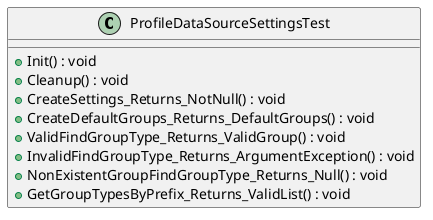 @startuml
class ProfileDataSourceSettingsTest {
    + Init() : void
    + Cleanup() : void
    + CreateSettings_Returns_NotNull() : void
    + CreateDefaultGroups_Returns_DefaultGroups() : void
    + ValidFindGroupType_Returns_ValidGroup() : void
    + InvalidFindGroupType_Returns_ArgumentException() : void
    + NonExistentGroupFindGroupType_Returns_Null() : void
    + GetGroupTypesByPrefix_Returns_ValidList() : void
}
@enduml
